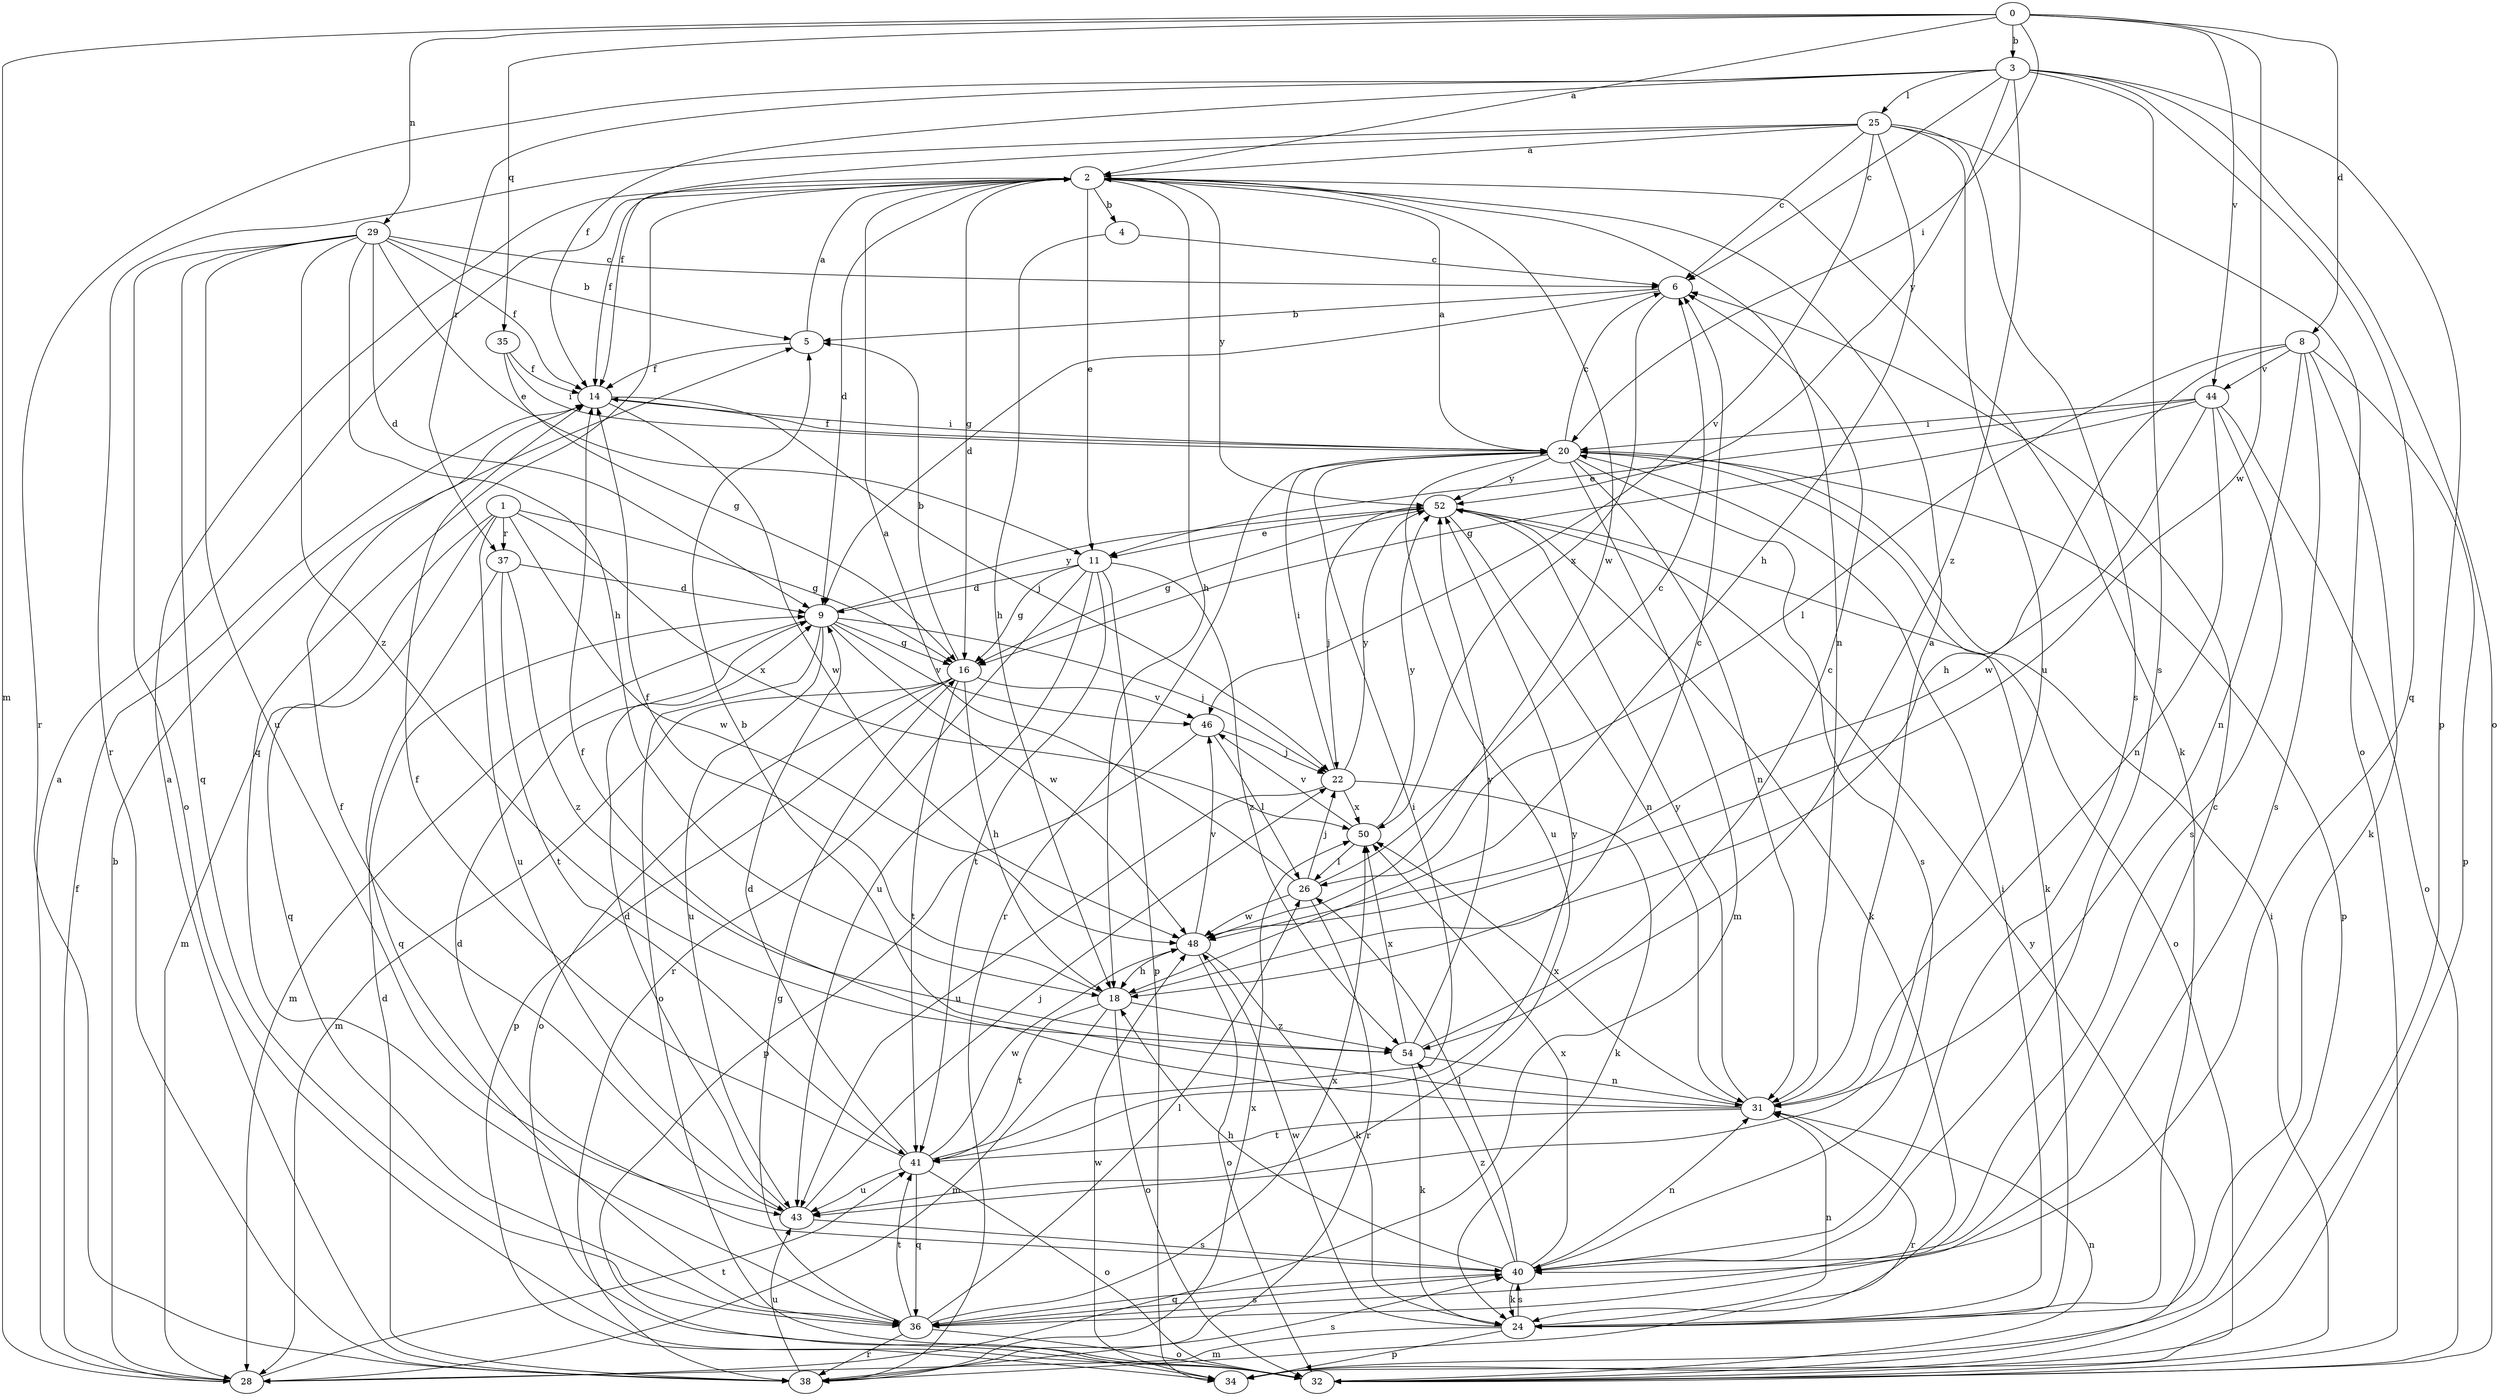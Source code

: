 strict digraph  {
0;
1;
2;
3;
4;
5;
6;
8;
9;
11;
14;
16;
18;
20;
22;
24;
25;
26;
28;
29;
31;
32;
34;
35;
36;
37;
38;
40;
41;
43;
44;
46;
48;
50;
52;
54;
0 -> 2  [label=a];
0 -> 3  [label=b];
0 -> 8  [label=d];
0 -> 20  [label=i];
0 -> 28  [label=m];
0 -> 29  [label=n];
0 -> 35  [label=q];
0 -> 44  [label=v];
0 -> 48  [label=w];
1 -> 16  [label=g];
1 -> 28  [label=m];
1 -> 36  [label=q];
1 -> 37  [label=r];
1 -> 43  [label=u];
1 -> 48  [label=w];
1 -> 50  [label=x];
2 -> 4  [label=b];
2 -> 9  [label=d];
2 -> 11  [label=e];
2 -> 14  [label=f];
2 -> 16  [label=g];
2 -> 18  [label=h];
2 -> 24  [label=k];
2 -> 31  [label=n];
2 -> 36  [label=q];
2 -> 48  [label=w];
2 -> 52  [label=y];
3 -> 6  [label=c];
3 -> 14  [label=f];
3 -> 25  [label=l];
3 -> 32  [label=o];
3 -> 34  [label=p];
3 -> 36  [label=q];
3 -> 37  [label=r];
3 -> 38  [label=r];
3 -> 40  [label=s];
3 -> 52  [label=y];
3 -> 54  [label=z];
4 -> 6  [label=c];
4 -> 18  [label=h];
5 -> 2  [label=a];
5 -> 14  [label=f];
6 -> 5  [label=b];
6 -> 9  [label=d];
6 -> 50  [label=x];
8 -> 18  [label=h];
8 -> 24  [label=k];
8 -> 26  [label=l];
8 -> 31  [label=n];
8 -> 34  [label=p];
8 -> 40  [label=s];
8 -> 44  [label=v];
9 -> 16  [label=g];
9 -> 22  [label=j];
9 -> 28  [label=m];
9 -> 32  [label=o];
9 -> 43  [label=u];
9 -> 46  [label=v];
9 -> 48  [label=w];
9 -> 52  [label=y];
11 -> 9  [label=d];
11 -> 16  [label=g];
11 -> 34  [label=p];
11 -> 38  [label=r];
11 -> 41  [label=t];
11 -> 43  [label=u];
11 -> 54  [label=z];
14 -> 20  [label=i];
14 -> 22  [label=j];
14 -> 48  [label=w];
16 -> 5  [label=b];
16 -> 18  [label=h];
16 -> 28  [label=m];
16 -> 32  [label=o];
16 -> 34  [label=p];
16 -> 41  [label=t];
16 -> 46  [label=v];
18 -> 6  [label=c];
18 -> 14  [label=f];
18 -> 28  [label=m];
18 -> 32  [label=o];
18 -> 41  [label=t];
18 -> 54  [label=z];
20 -> 2  [label=a];
20 -> 6  [label=c];
20 -> 14  [label=f];
20 -> 24  [label=k];
20 -> 28  [label=m];
20 -> 31  [label=n];
20 -> 34  [label=p];
20 -> 38  [label=r];
20 -> 40  [label=s];
20 -> 43  [label=u];
20 -> 52  [label=y];
22 -> 20  [label=i];
22 -> 24  [label=k];
22 -> 43  [label=u];
22 -> 50  [label=x];
22 -> 52  [label=y];
24 -> 20  [label=i];
24 -> 28  [label=m];
24 -> 31  [label=n];
24 -> 34  [label=p];
24 -> 40  [label=s];
24 -> 48  [label=w];
25 -> 2  [label=a];
25 -> 6  [label=c];
25 -> 14  [label=f];
25 -> 18  [label=h];
25 -> 32  [label=o];
25 -> 38  [label=r];
25 -> 40  [label=s];
25 -> 43  [label=u];
25 -> 46  [label=v];
26 -> 2  [label=a];
26 -> 6  [label=c];
26 -> 22  [label=j];
26 -> 38  [label=r];
26 -> 48  [label=w];
28 -> 2  [label=a];
28 -> 5  [label=b];
28 -> 14  [label=f];
28 -> 41  [label=t];
29 -> 5  [label=b];
29 -> 6  [label=c];
29 -> 9  [label=d];
29 -> 11  [label=e];
29 -> 14  [label=f];
29 -> 18  [label=h];
29 -> 32  [label=o];
29 -> 36  [label=q];
29 -> 43  [label=u];
29 -> 54  [label=z];
31 -> 2  [label=a];
31 -> 5  [label=b];
31 -> 14  [label=f];
31 -> 38  [label=r];
31 -> 41  [label=t];
31 -> 50  [label=x];
31 -> 52  [label=y];
32 -> 20  [label=i];
32 -> 31  [label=n];
32 -> 52  [label=y];
34 -> 48  [label=w];
35 -> 14  [label=f];
35 -> 16  [label=g];
35 -> 20  [label=i];
36 -> 6  [label=c];
36 -> 16  [label=g];
36 -> 26  [label=l];
36 -> 32  [label=o];
36 -> 38  [label=r];
36 -> 40  [label=s];
36 -> 41  [label=t];
36 -> 50  [label=x];
37 -> 9  [label=d];
37 -> 36  [label=q];
37 -> 41  [label=t];
37 -> 54  [label=z];
38 -> 2  [label=a];
38 -> 9  [label=d];
38 -> 40  [label=s];
38 -> 43  [label=u];
38 -> 50  [label=x];
40 -> 9  [label=d];
40 -> 18  [label=h];
40 -> 24  [label=k];
40 -> 26  [label=l];
40 -> 31  [label=n];
40 -> 36  [label=q];
40 -> 50  [label=x];
40 -> 54  [label=z];
41 -> 9  [label=d];
41 -> 14  [label=f];
41 -> 20  [label=i];
41 -> 32  [label=o];
41 -> 36  [label=q];
41 -> 43  [label=u];
41 -> 48  [label=w];
41 -> 52  [label=y];
43 -> 9  [label=d];
43 -> 14  [label=f];
43 -> 22  [label=j];
43 -> 40  [label=s];
44 -> 11  [label=e];
44 -> 16  [label=g];
44 -> 20  [label=i];
44 -> 31  [label=n];
44 -> 32  [label=o];
44 -> 40  [label=s];
44 -> 48  [label=w];
46 -> 22  [label=j];
46 -> 26  [label=l];
46 -> 34  [label=p];
48 -> 18  [label=h];
48 -> 24  [label=k];
48 -> 32  [label=o];
48 -> 46  [label=v];
50 -> 26  [label=l];
50 -> 46  [label=v];
50 -> 52  [label=y];
52 -> 11  [label=e];
52 -> 16  [label=g];
52 -> 22  [label=j];
52 -> 24  [label=k];
52 -> 31  [label=n];
52 -> 32  [label=o];
54 -> 6  [label=c];
54 -> 24  [label=k];
54 -> 31  [label=n];
54 -> 50  [label=x];
54 -> 52  [label=y];
}
